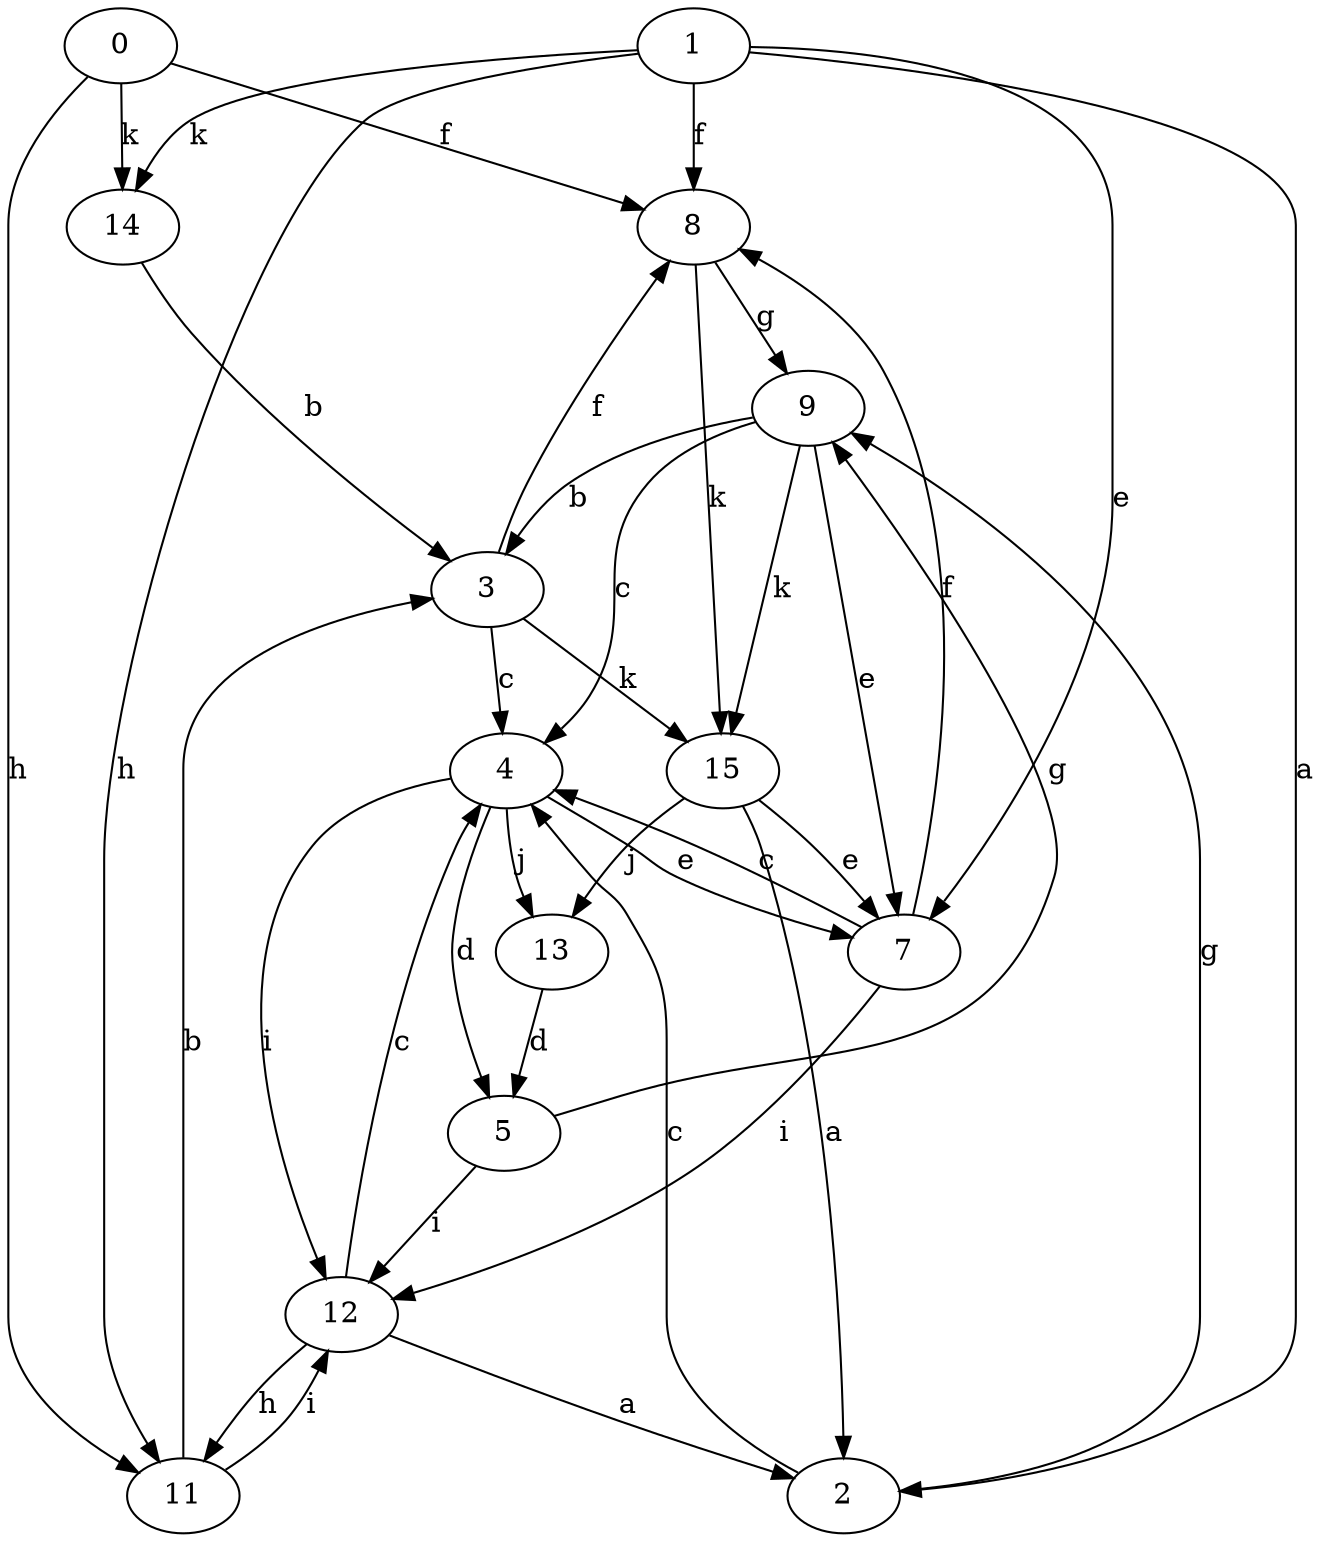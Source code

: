 strict digraph  {
0;
1;
2;
3;
4;
5;
7;
8;
9;
11;
12;
13;
14;
15;
0 -> 8  [label=f];
0 -> 11  [label=h];
0 -> 14  [label=k];
1 -> 2  [label=a];
1 -> 7  [label=e];
1 -> 8  [label=f];
1 -> 11  [label=h];
1 -> 14  [label=k];
2 -> 4  [label=c];
2 -> 9  [label=g];
3 -> 4  [label=c];
3 -> 8  [label=f];
3 -> 15  [label=k];
4 -> 5  [label=d];
4 -> 7  [label=e];
4 -> 12  [label=i];
4 -> 13  [label=j];
5 -> 9  [label=g];
5 -> 12  [label=i];
7 -> 4  [label=c];
7 -> 8  [label=f];
7 -> 12  [label=i];
8 -> 9  [label=g];
8 -> 15  [label=k];
9 -> 3  [label=b];
9 -> 4  [label=c];
9 -> 7  [label=e];
9 -> 15  [label=k];
11 -> 3  [label=b];
11 -> 12  [label=i];
12 -> 2  [label=a];
12 -> 4  [label=c];
12 -> 11  [label=h];
13 -> 5  [label=d];
14 -> 3  [label=b];
15 -> 2  [label=a];
15 -> 7  [label=e];
15 -> 13  [label=j];
}
